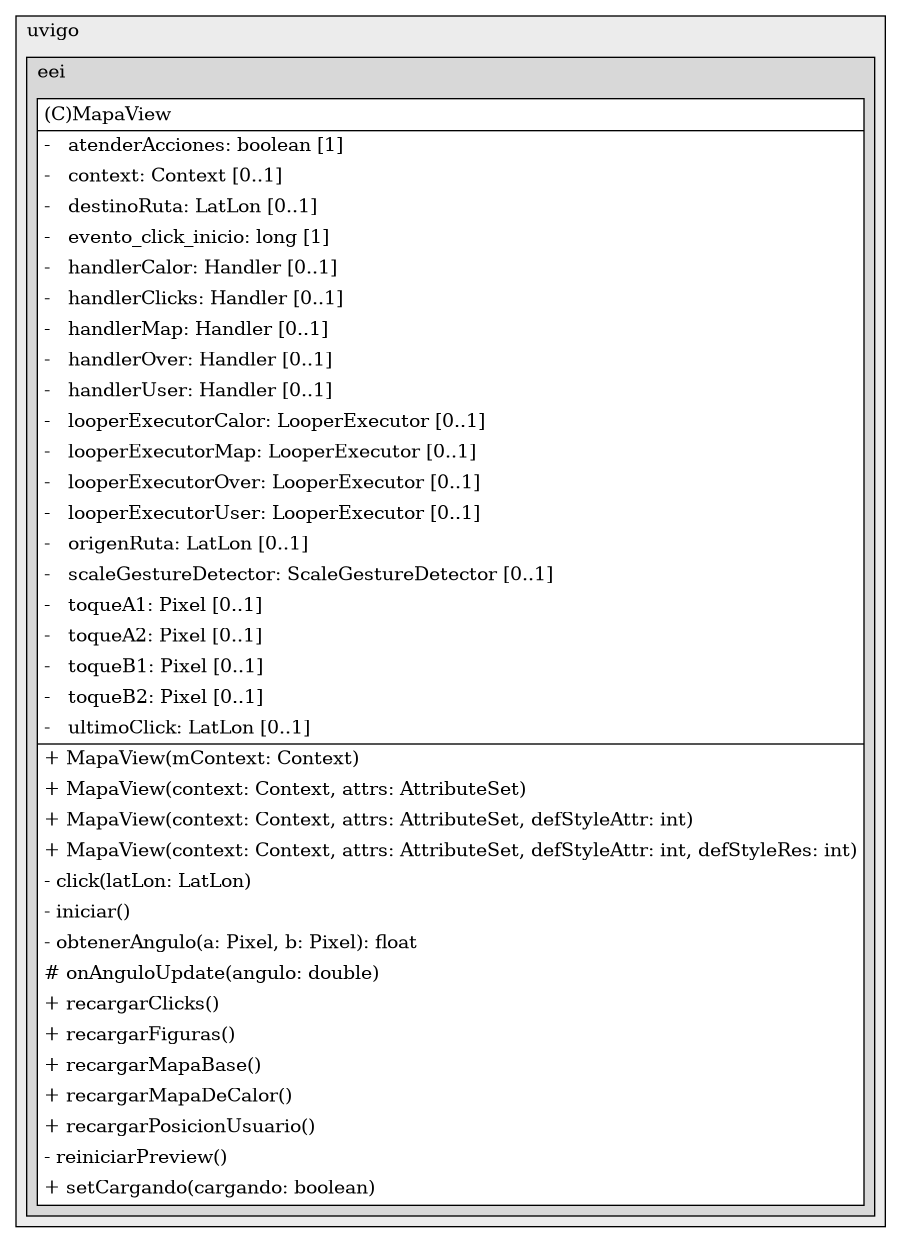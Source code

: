 @startuml

/' diagram meta data start
config=StructureConfiguration;
{
  "projectClassification": {
    "searchMode": "OpenProject", // OpenProject, AllProjects
    "includedProjects": "",
    "pathEndKeywords": "*.impl",
    "isClientPath": "",
    "isClientName": "",
    "isTestPath": "",
    "isTestName": "",
    "isMappingPath": "",
    "isMappingName": "",
    "isDataAccessPath": "",
    "isDataAccessName": "",
    "isDataStructurePath": "",
    "isDataStructureName": "",
    "isInterfaceStructuresPath": "",
    "isInterfaceStructuresName": "",
    "isEntryPointPath": "",
    "isEntryPointName": "",
    "treatFinalFieldsAsMandatory": false
  },
  "graphRestriction": {
    "classPackageExcludeFilter": "",
    "classPackageIncludeFilter": "",
    "classNameExcludeFilter": "",
    "classNameIncludeFilter": "",
    "methodNameExcludeFilter": "",
    "methodNameIncludeFilter": "",
    "removeByInheritance": "", // inheritance/annotation based filtering is done in a second step
    "removeByAnnotation": "",
    "removeByClassPackage": "", // cleanup the graph after inheritance/annotation based filtering is done
    "removeByClassName": "",
    "cutMappings": false,
    "cutEnum": false,
    "cutTests": true,
    "cutClient": true,
    "cutDataAccess": false,
    "cutInterfaceStructures": false,
    "cutDataStructures": false,
    "cutGetterAndSetter": false,
    "cutConstructors": false
  },
  "graphTraversal": {
    "forwardDepth": 0,
    "backwardDepth": 0,
    "classPackageExcludeFilter": "",
    "classPackageIncludeFilter": "",
    "classNameExcludeFilter": "",
    "classNameIncludeFilter": "",
    "methodNameExcludeFilter": "",
    "methodNameIncludeFilter": "",
    "hideMappings": false,
    "hideDataStructures": false,
    "hidePrivateMethods": false,
    "hideInterfaceCalls": false, // indirection: implementation -> interface (is hidden) -> implementation
    "onlyShowApplicationEntryPoints": false, // root node is included
    "useMethodCallsForStructureDiagram": "BothDirections" // ForwardOnly, BothDirections, No
  },
  "details": {
    "aggregation": "GroupByClass", // ByClass, GroupByClass, None
    "showClassGenericTypes": true,
    "showMethods": true,
    "showMethodParameterNames": true,
    "showMethodParameterTypes": true,
    "showMethodReturnType": true,
    "showPackageLevels": 2,
    "showDetailedClassStructure": true
  },
  "rootClass": "es.uvigo.eei.tfg.ccarmo.ui.views.mapa.MapaView",
  "extensionCallbackMethod": "" // qualified.class.name#methodName - signature: public static String method(String)
}
diagram meta data end '/



digraph g {
    rankdir="TB"
    splines=polyline
    

'nodes 
subgraph cluster_111671504 { 
   	label=uvigo
	labeljust=l
	fillcolor="#ececec"
	style=filled
   
   subgraph cluster_225804715 { 
   	label=eei
	labeljust=l
	fillcolor="#d8d8d8"
	style=filled
   
   MapaView1900846368[
	label=<<TABLE BORDER="1" CELLBORDER="0" CELLPADDING="4" CELLSPACING="0">
<TR><TD ALIGN="LEFT" >(C)MapaView</TD></TR>
<HR/>
<TR><TD ALIGN="LEFT" >-   atenderAcciones: boolean [1]</TD></TR>
<TR><TD ALIGN="LEFT" >-   context: Context [0..1]</TD></TR>
<TR><TD ALIGN="LEFT" >-   destinoRuta: LatLon [0..1]</TD></TR>
<TR><TD ALIGN="LEFT" >-   evento_click_inicio: long [1]</TD></TR>
<TR><TD ALIGN="LEFT" >-   handlerCalor: Handler [0..1]</TD></TR>
<TR><TD ALIGN="LEFT" >-   handlerClicks: Handler [0..1]</TD></TR>
<TR><TD ALIGN="LEFT" >-   handlerMap: Handler [0..1]</TD></TR>
<TR><TD ALIGN="LEFT" >-   handlerOver: Handler [0..1]</TD></TR>
<TR><TD ALIGN="LEFT" >-   handlerUser: Handler [0..1]</TD></TR>
<TR><TD ALIGN="LEFT" >-   looperExecutorCalor: LooperExecutor [0..1]</TD></TR>
<TR><TD ALIGN="LEFT" >-   looperExecutorMap: LooperExecutor [0..1]</TD></TR>
<TR><TD ALIGN="LEFT" >-   looperExecutorOver: LooperExecutor [0..1]</TD></TR>
<TR><TD ALIGN="LEFT" >-   looperExecutorUser: LooperExecutor [0..1]</TD></TR>
<TR><TD ALIGN="LEFT" >-   origenRuta: LatLon [0..1]</TD></TR>
<TR><TD ALIGN="LEFT" >-   scaleGestureDetector: ScaleGestureDetector [0..1]</TD></TR>
<TR><TD ALIGN="LEFT" >-   toqueA1: Pixel [0..1]</TD></TR>
<TR><TD ALIGN="LEFT" >-   toqueA2: Pixel [0..1]</TD></TR>
<TR><TD ALIGN="LEFT" >-   toqueB1: Pixel [0..1]</TD></TR>
<TR><TD ALIGN="LEFT" >-   toqueB2: Pixel [0..1]</TD></TR>
<TR><TD ALIGN="LEFT" >-   ultimoClick: LatLon [0..1]</TD></TR>
<HR/>
<TR><TD ALIGN="LEFT" >+ MapaView(mContext: Context)</TD></TR>
<TR><TD ALIGN="LEFT" >+ MapaView(context: Context, attrs: AttributeSet)</TD></TR>
<TR><TD ALIGN="LEFT" >+ MapaView(context: Context, attrs: AttributeSet, defStyleAttr: int)</TD></TR>
<TR><TD ALIGN="LEFT" >+ MapaView(context: Context, attrs: AttributeSet, defStyleAttr: int, defStyleRes: int)</TD></TR>
<TR><TD ALIGN="LEFT" >- click(latLon: LatLon)</TD></TR>
<TR><TD ALIGN="LEFT" >- iniciar()</TD></TR>
<TR><TD ALIGN="LEFT" >- obtenerAngulo(a: Pixel, b: Pixel): float</TD></TR>
<TR><TD ALIGN="LEFT" ># onAnguloUpdate(angulo: double)</TD></TR>
<TR><TD ALIGN="LEFT" >+ recargarClicks()</TD></TR>
<TR><TD ALIGN="LEFT" >+ recargarFiguras()</TD></TR>
<TR><TD ALIGN="LEFT" >+ recargarMapaBase()</TD></TR>
<TR><TD ALIGN="LEFT" >+ recargarMapaDeCalor()</TD></TR>
<TR><TD ALIGN="LEFT" >+ recargarPosicionUsuario()</TD></TR>
<TR><TD ALIGN="LEFT" >- reiniciarPreview()</TD></TR>
<TR><TD ALIGN="LEFT" >+ setCargando(cargando: boolean)</TD></TR>
</TABLE>>
	style=filled
	margin=0
	shape=plaintext
	fillcolor="#FFFFFF"
];
} 
} 

'edges    

    
}
@enduml